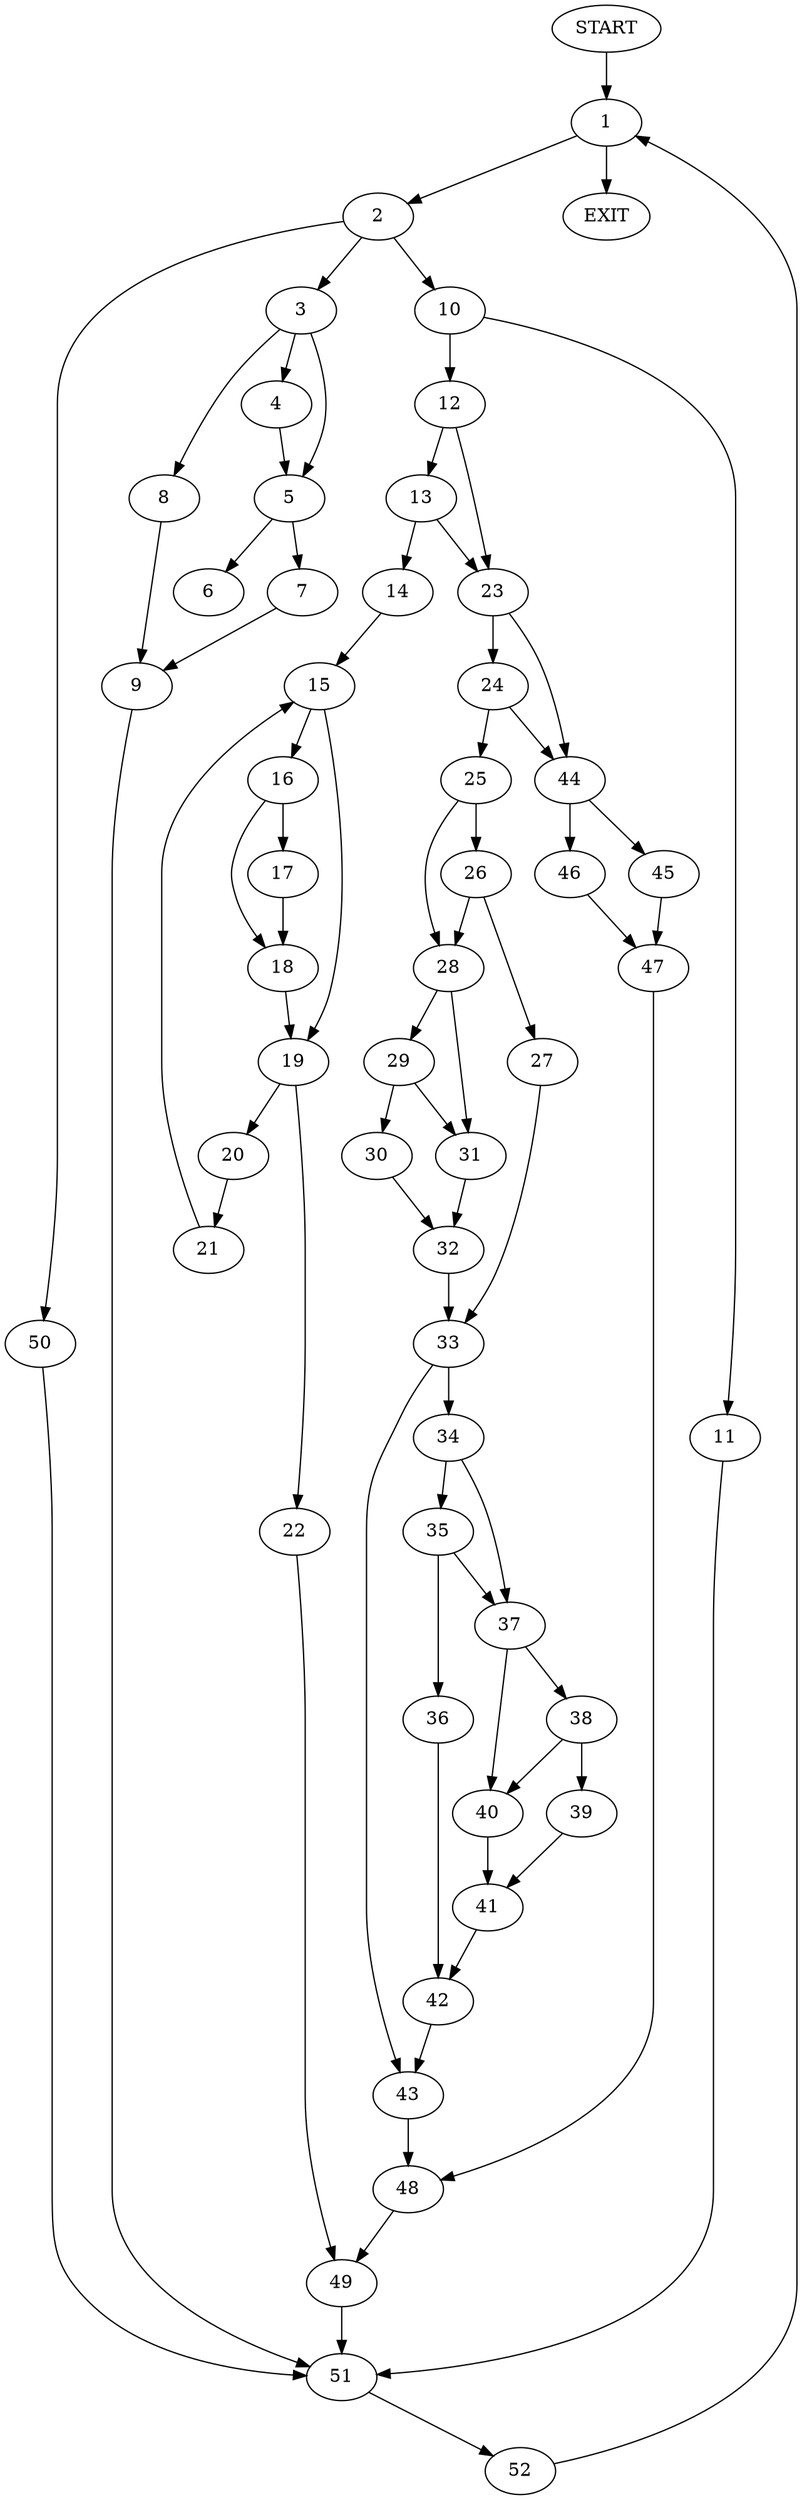 digraph { 
0 [label="START"];
1;
2;
3;
4;
5;
6;
7;
8;
9;
10;
11;
12;
13;
14;
15;
16;
17;
18;
19;
20;
21;
22;
23;
24;
25;
26;
27;
28;
29;
30;
31;
32;
33;
34;
35;
36;
37;
38;
39;
40;
41;
42;
43;
44;
45;
46;
47;
48;
49;
50;
51;
52;
53[label="EXIT"];
0 -> 1;
1 -> 2;
1 -> 53;
2 -> 50;
2 -> 3;
2:s2 -> 10;
3 -> 8;
3 -> 4;
3:s2 -> 5;
4 -> 5;
5 -> 6;
5 -> 7;
7 -> 9;
8 -> 9;
9 -> 51;
10 -> 12;
10 -> 11;
11 -> 51;
12 -> 13;
12 -> 23;
13 -> 14;
13 -> 23;
14 -> 15;
15 -> 16;
15 -> 19;
16 -> 17;
16 -> 18;
17 -> 18;
18 -> 19;
19 -> 20;
19 -> 22;
20 -> 21;
21 -> 15;
22 -> 49;
23 -> 24;
23 -> 44;
24 -> 25;
24 -> 44;
25 -> 26;
25 -> 28;
26 -> 27;
26 -> 28;
27 -> 33;
28 -> 29;
28 -> 31;
29 -> 30;
29 -> 31;
30 -> 32;
31 -> 32;
32 -> 33;
33 -> 34;
33 -> 43;
34 -> 35;
34 -> 37;
35 -> 36;
35 -> 37;
36 -> 42;
37 -> 38;
37 -> 40;
38 -> 39;
38 -> 40;
39 -> 41;
40 -> 41;
41 -> 42;
42 -> 43;
43 -> 48;
44 -> 45;
44 -> 46;
45 -> 47;
46 -> 47;
47 -> 48;
48 -> 49;
49 -> 51;
50 -> 51;
51 -> 52;
52 -> 1;
}